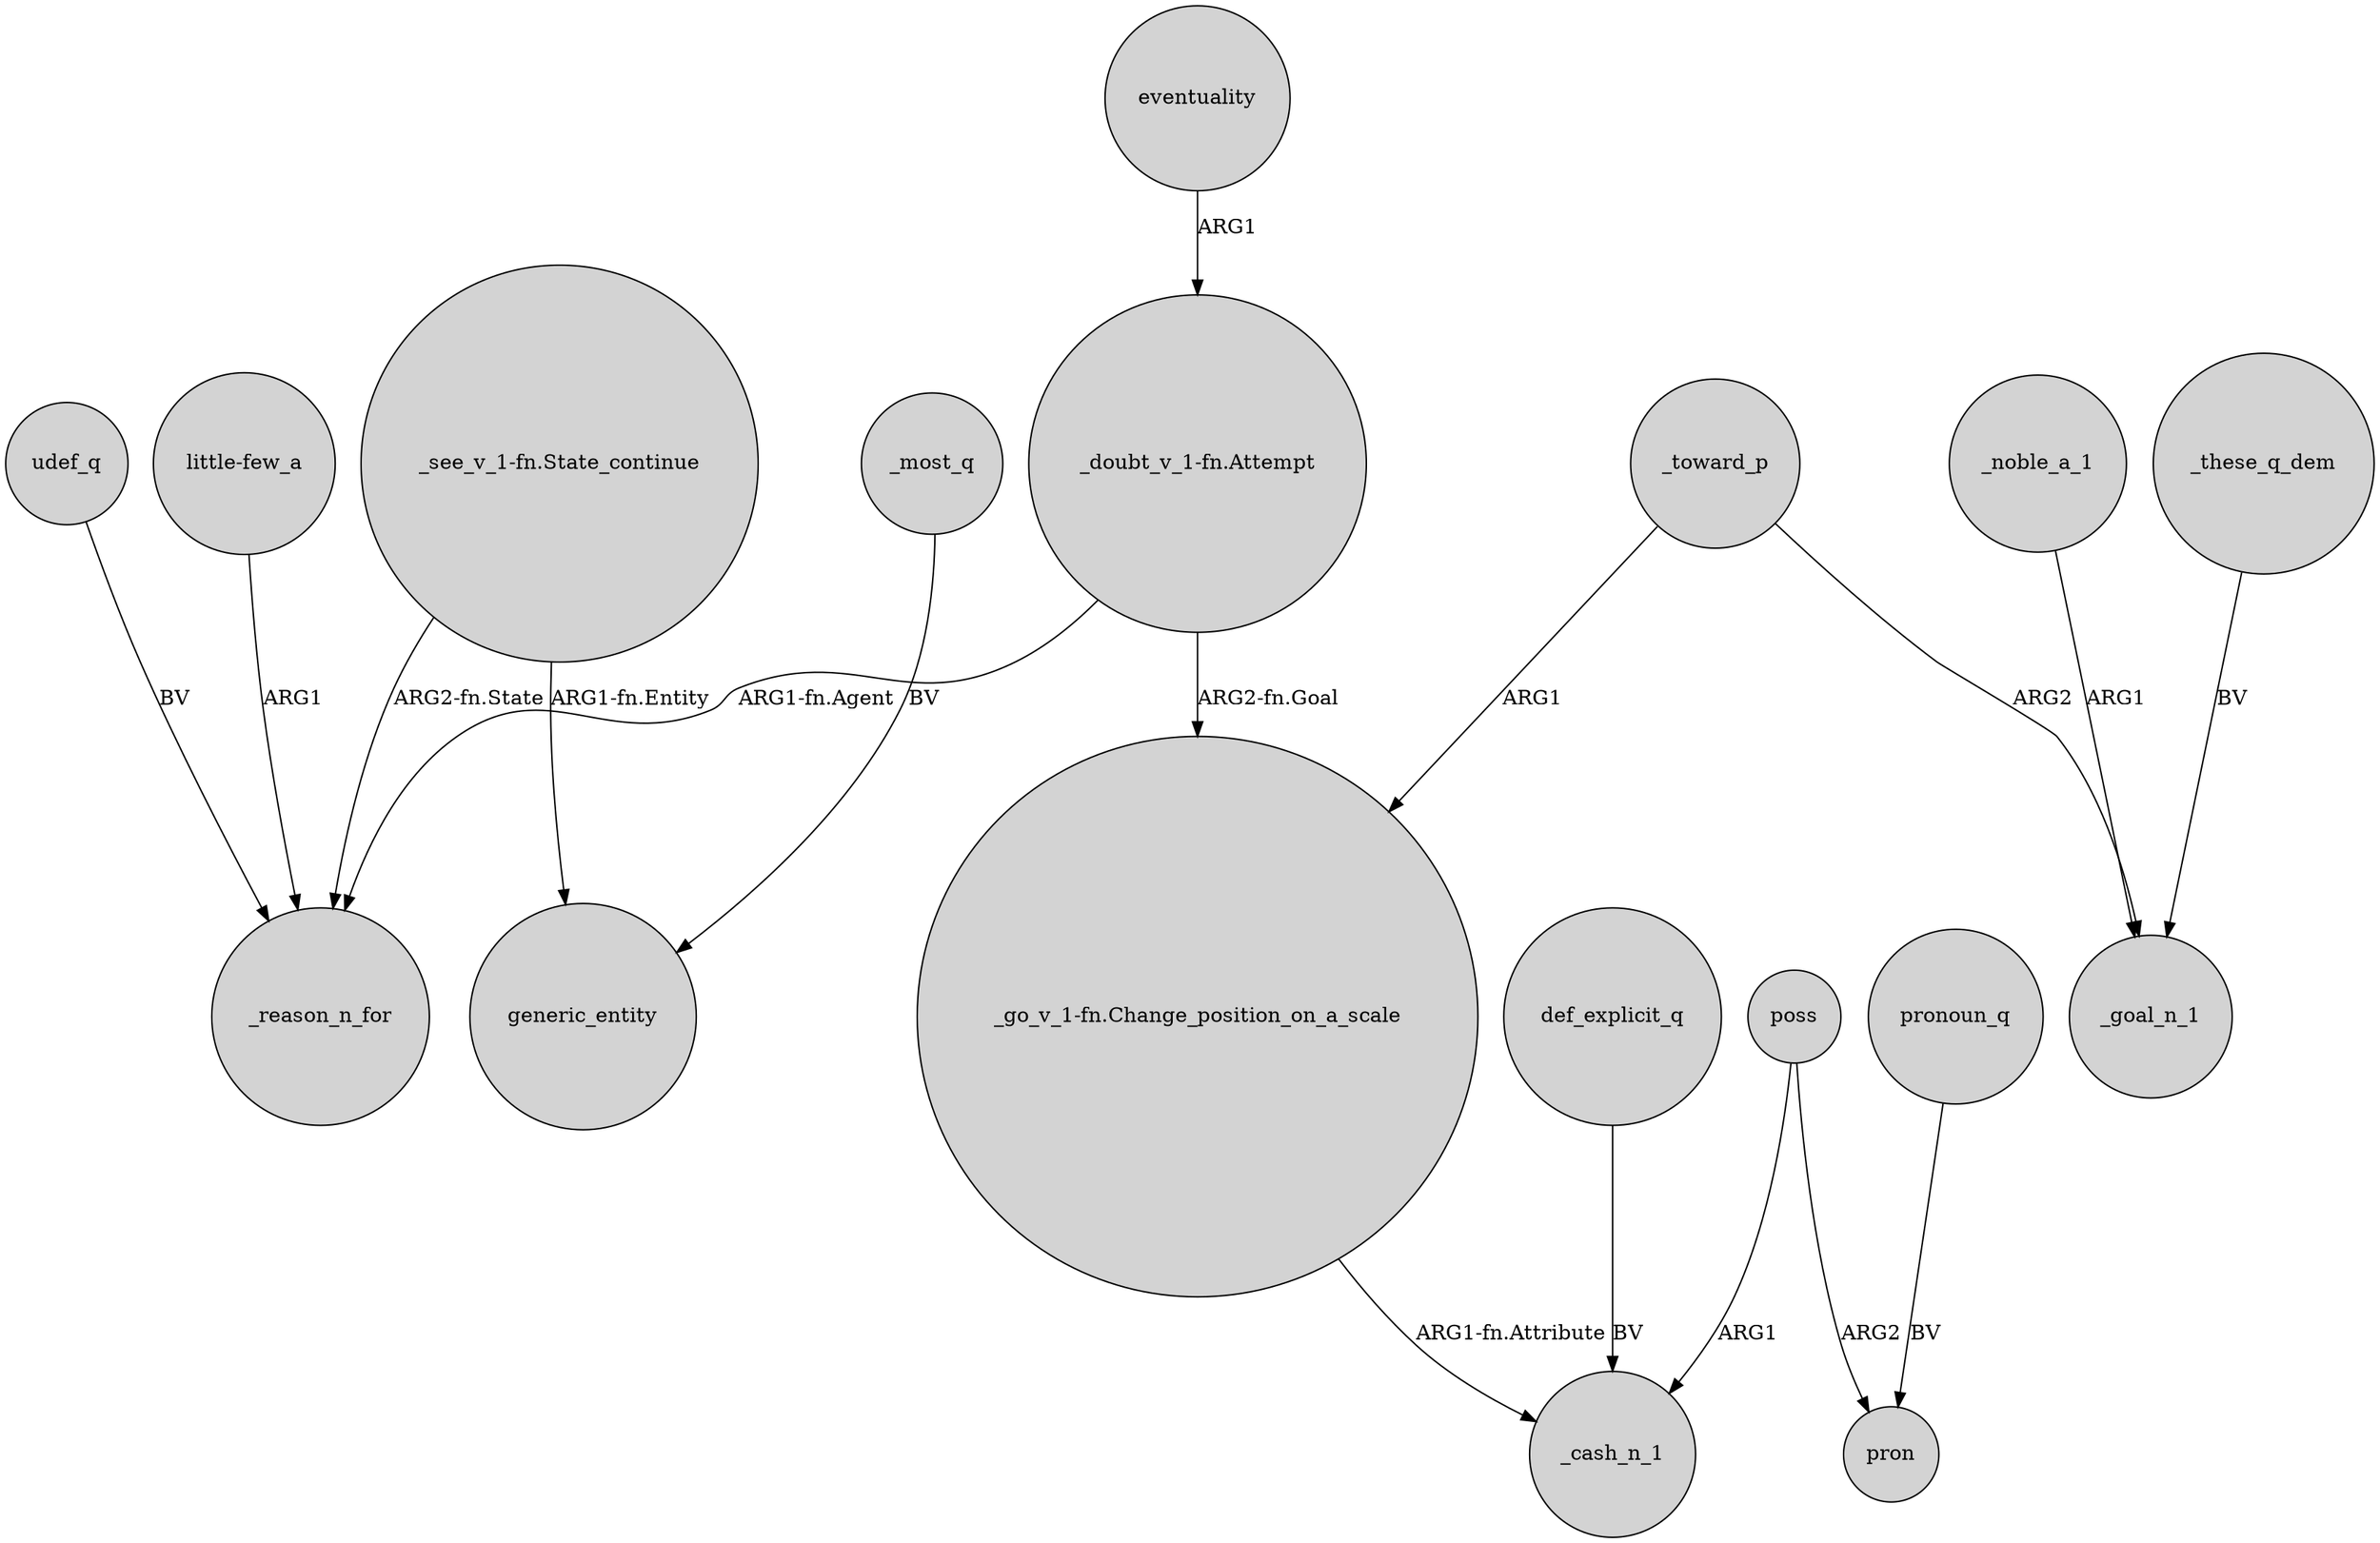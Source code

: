 digraph {
	node [shape=circle style=filled]
	"little-few_a" -> _reason_n_for [label=ARG1]
	"_see_v_1-fn.State_continue" -> generic_entity [label="ARG1-fn.Entity"]
	_these_q_dem -> _goal_n_1 [label=BV]
	"_doubt_v_1-fn.Attempt" -> "_go_v_1-fn.Change_position_on_a_scale" [label="ARG2-fn.Goal"]
	_toward_p -> _goal_n_1 [label=ARG2]
	poss -> pron [label=ARG2]
	_toward_p -> "_go_v_1-fn.Change_position_on_a_scale" [label=ARG1]
	udef_q -> _reason_n_for [label=BV]
	"_see_v_1-fn.State_continue" -> _reason_n_for [label="ARG2-fn.State"]
	_most_q -> generic_entity [label=BV]
	poss -> _cash_n_1 [label=ARG1]
	_noble_a_1 -> _goal_n_1 [label=ARG1]
	def_explicit_q -> _cash_n_1 [label=BV]
	pronoun_q -> pron [label=BV]
	"_go_v_1-fn.Change_position_on_a_scale" -> _cash_n_1 [label="ARG1-fn.Attribute"]
	"_doubt_v_1-fn.Attempt" -> _reason_n_for [label="ARG1-fn.Agent"]
	eventuality -> "_doubt_v_1-fn.Attempt" [label=ARG1]
}
